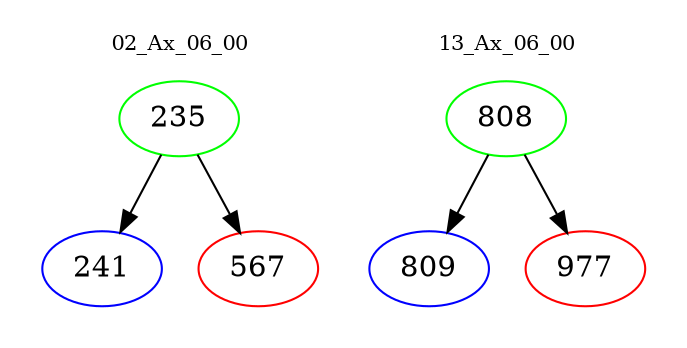 digraph{
subgraph cluster_0 {
color = white
label = "02_Ax_06_00";
fontsize=10;
T0_235 [label="235", color="green"]
T0_235 -> T0_241 [color="black"]
T0_241 [label="241", color="blue"]
T0_235 -> T0_567 [color="black"]
T0_567 [label="567", color="red"]
}
subgraph cluster_1 {
color = white
label = "13_Ax_06_00";
fontsize=10;
T1_808 [label="808", color="green"]
T1_808 -> T1_809 [color="black"]
T1_809 [label="809", color="blue"]
T1_808 -> T1_977 [color="black"]
T1_977 [label="977", color="red"]
}
}
